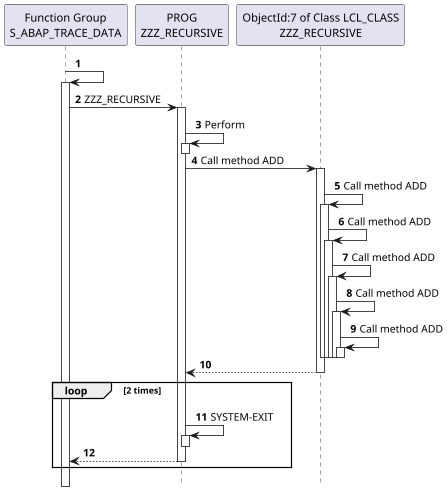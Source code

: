{
  "sha1": "2w0yg5c2ta9dkxww0hholjihbzfg2cq",
  "insertion": {
    "when": "2024-05-30T20:48:20.118Z",
    "user": "plantuml@gmail.com"
  }
}
@startuml
hide footbox
autonumber
scale 0.8
!pragma teoz true
skinparam shadowing false
participant "Function Group\nS_ABAP_TRACE_DATA" as 1
participant "PROG\nZZZ_RECURSIVE" as 2
participant "ObjectId:7 of Class LCL_CLASS\nZZZ_RECURSIVE" as 3
1 -> 1: 
activate 1
1 -> 2:  ZZZ_RECURSIVE
activate 2
2 -> 2: Perform
activate 2
deactivate 2
2 -> 3: Call method ADD
activate 3
3 -> 3: Call method ADD
activate 3
3 -> 3: Call method ADD
activate 3
3 -> 3: Call method ADD
activate 3
3 -> 3: Call method ADD
activate 3
3 -> 3: Call method ADD
activate 3
deactivate 3
deactivate 3
deactivate 3
deactivate 3
deactivate 3
3 --> 2
deactivate 3
loop 2 times
2 -> 2:  SYSTEM-EXIT
activate 2
deactivate 2
2 --> 1
deactivate 2
end
@enduml
